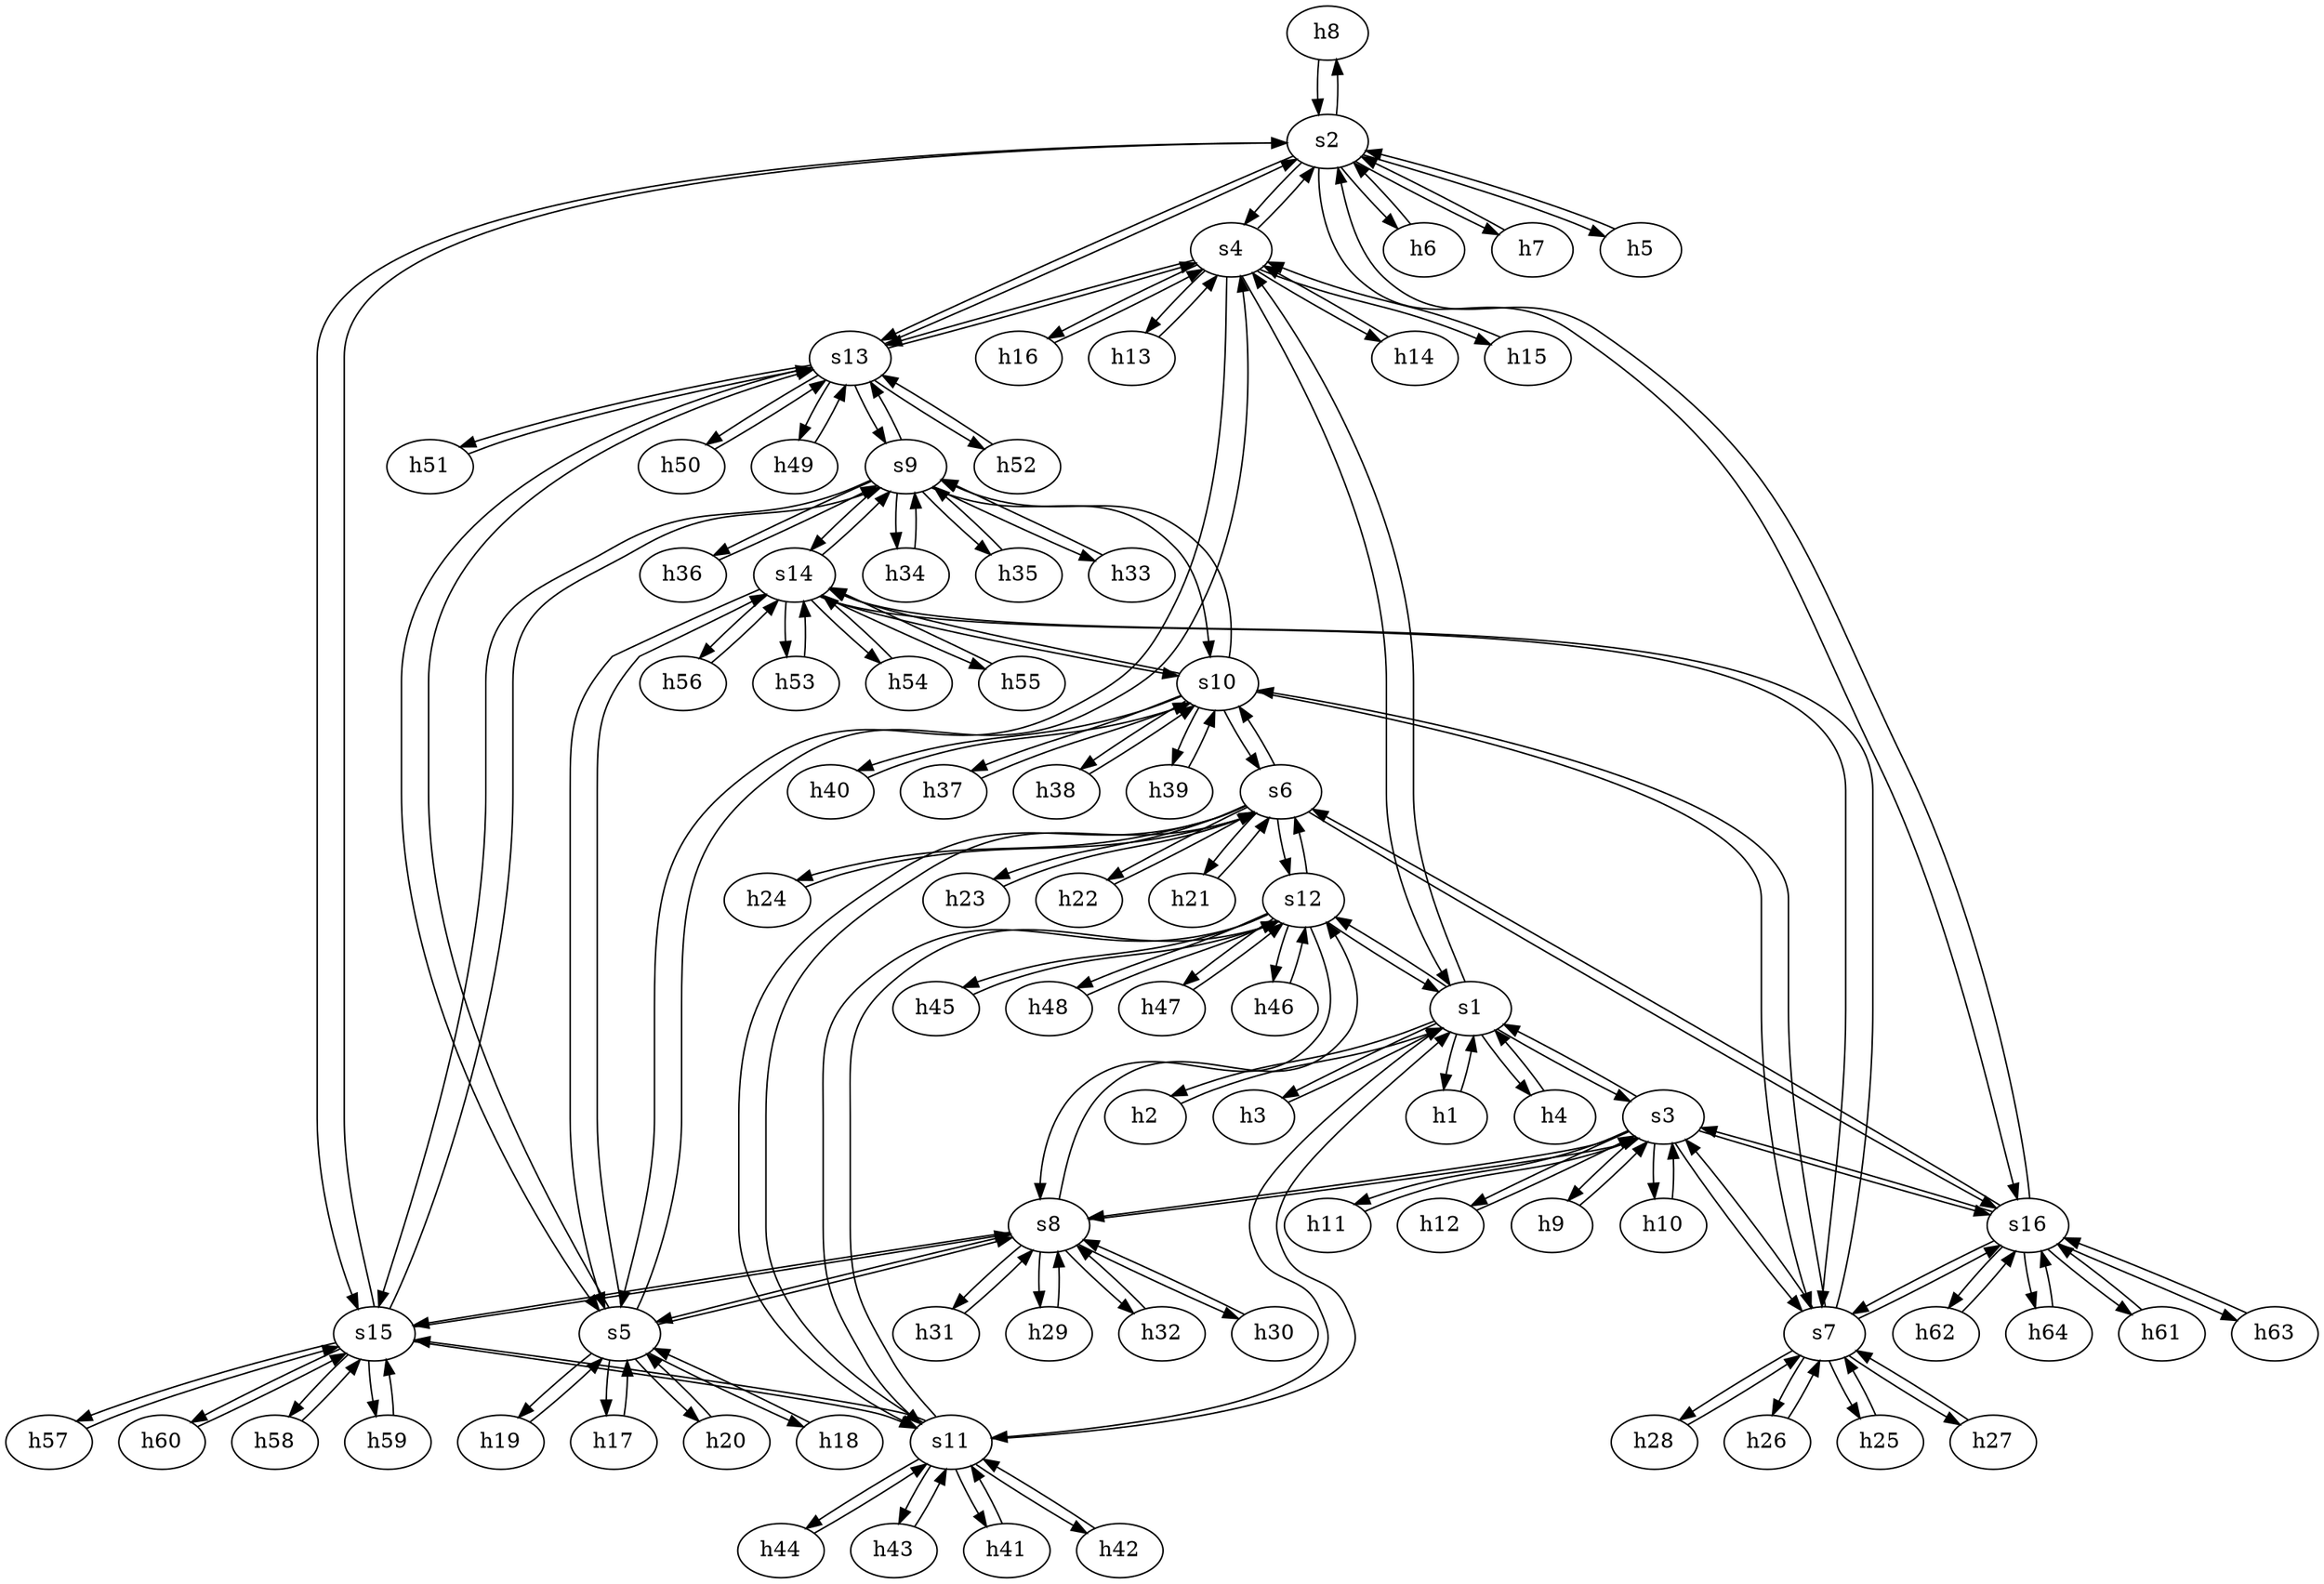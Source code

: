 strict digraph "" {
	h8	 [ip="111.0.0.8",
		mac="0:0:0:0:0:8",
		type=host];
	s2	 [id=2,
		type=switch];
	h8 -> s2	 [capacity="1Gbps",
		cost=1,
		dst_port=7,
		src_port=0];
	h9	 [ip="111.0.0.9",
		mac="0:0:0:0:0:9",
		type=host];
	s3	 [id=3,
		type=switch];
	h9 -> s3	 [capacity="1Gbps",
		cost=1,
		dst_port=4,
		src_port=0];
	h52	 [ip="111.0.0.52",
		mac="0:0:0:0:0:34",
		type=host];
	s13	 [id=13,
		type=switch];
	h52 -> s13	 [capacity="1Gbps",
		cost=1,
		dst_port=7,
		src_port=0];
	h2	 [ip="111.0.0.2",
		mac="0:0:0:0:0:2",
		type=host];
	s1	 [id=1,
		type=switch];
	h2 -> s1	 [capacity="1Gbps",
		cost=1,
		dst_port=5,
		src_port=0];
	h3	 [ip="111.0.0.3",
		mac="0:0:0:0:0:3",
		type=host];
	h3 -> s1	 [capacity="1Gbps",
		cost=1,
		dst_port=6,
		src_port=0];
	h53	 [ip="111.0.0.53",
		mac="0:0:0:0:0:35",
		type=host];
	s14	 [id=14,
		type=switch];
	h53 -> s14	 [capacity="1Gbps",
		cost=1,
		dst_port=4,
		src_port=0];
	h1	 [ip="111.0.0.1",
		mac="0:0:0:0:0:1",
		type=host];
	h1 -> s1	 [capacity="1Gbps",
		cost=1,
		dst_port=4,
		src_port=0];
	h6	 [ip="111.0.0.6",
		mac="0:0:0:0:0:6",
		type=host];
	h6 -> s2	 [capacity="1Gbps",
		cost=1,
		dst_port=5,
		src_port=0];
	h7	 [ip="111.0.0.7",
		mac="0:0:0:0:0:7",
		type=host];
	h7 -> s2	 [capacity="1Gbps",
		cost=1,
		dst_port=6,
		src_port=0];
	h4	 [ip="111.0.0.4",
		mac="0:0:0:0:0:4",
		type=host];
	h4 -> s1	 [capacity="1Gbps",
		cost=1,
		dst_port=7,
		src_port=0];
	h5	 [ip="111.0.0.5",
		mac="0:0:0:0:0:5",
		type=host];
	h5 -> s2	 [capacity="1Gbps",
		cost=1,
		dst_port=4,
		src_port=0];
	h47	 [ip="111.0.0.47",
		mac="0:0:0:0:0:2f",
		type=host];
	s12	 [id=12,
		type=switch];
	h47 -> s12	 [capacity="1Gbps",
		cost=1,
		dst_port=6,
		src_port=0];
	h46	 [ip="111.0.0.46",
		mac="0:0:0:0:0:2e",
		type=host];
	h46 -> s12	 [capacity="1Gbps",
		cost=1,
		dst_port=5,
		src_port=0];
	h45	 [ip="111.0.0.45",
		mac="0:0:0:0:0:2d",
		type=host];
	h45 -> s12	 [capacity="1Gbps",
		cost=1,
		dst_port=4,
		src_port=0];
	h44	 [ip="111.0.0.44",
		mac="0:0:0:0:0:2c",
		type=host];
	s11	 [id=11,
		type=switch];
	h44 -> s11	 [capacity="1Gbps",
		cost=1,
		dst_port=7,
		src_port=0];
	h43	 [ip="111.0.0.43",
		mac="0:0:0:0:0:2b",
		type=host];
	h43 -> s11	 [capacity="1Gbps",
		cost=1,
		dst_port=6,
		src_port=0];
	h23	 [ip="111.0.0.23",
		mac="0:0:0:0:0:17",
		type=host];
	s6	 [id=6,
		type=switch];
	h23 -> s6	 [capacity="1Gbps",
		cost=1,
		dst_port=6,
		src_port=0];
	h41	 [ip="111.0.0.41",
		mac="0:0:0:0:0:29",
		type=host];
	h41 -> s11	 [capacity="1Gbps",
		cost=1,
		dst_port=4,
		src_port=0];
	h40	 [ip="111.0.0.40",
		mac="0:0:0:0:0:28",
		type=host];
	s10	 [id=10,
		type=switch];
	h40 -> s10	 [capacity="1Gbps",
		cost=1,
		dst_port=7,
		src_port=0];
	h61	 [ip="111.0.0.61",
		mac="0:0:0:0:0:3d",
		type=host];
	s16	 [id=16,
		type=switch];
	h61 -> s16	 [capacity="1Gbps",
		cost=1,
		dst_port=4,
		src_port=0];
	h60	 [ip="111.0.0.60",
		mac="0:0:0:0:0:3c",
		type=host];
	s15	 [id=15,
		type=switch];
	h60 -> s15	 [capacity="1Gbps",
		cost=1,
		dst_port=7,
		src_port=0];
	h63	 [ip="111.0.0.63",
		mac="0:0:0:0:0:3f",
		type=host];
	h63 -> s16	 [capacity="1Gbps",
		cost=1,
		dst_port=6,
		src_port=0];
	h22	 [ip="111.0.0.22",
		mac="0:0:0:0:0:16",
		type=host];
	h22 -> s6	 [capacity="1Gbps",
		cost=1,
		dst_port=5,
		src_port=0];
	h21	 [ip="111.0.0.21",
		mac="0:0:0:0:0:15",
		type=host];
	h21 -> s6	 [capacity="1Gbps",
		cost=1,
		dst_port=4,
		src_port=0];
	h51	 [ip="111.0.0.51",
		mac="0:0:0:0:0:33",
		type=host];
	h51 -> s13	 [capacity="1Gbps",
		cost=1,
		dst_port=6,
		src_port=0];
	h49	 [ip="111.0.0.49",
		mac="0:0:0:0:0:31",
		type=host];
	h49 -> s13	 [capacity="1Gbps",
		cost=1,
		dst_port=4,
		src_port=0];
	h48	 [ip="111.0.0.48",
		mac="0:0:0:0:0:30",
		type=host];
	h48 -> s12	 [capacity="1Gbps",
		cost=1,
		dst_port=7,
		src_port=0];
	s9	 [id=9,
		type=switch];
	s9 -> s13	 [capacity="1Gbps",
		cost=1,
		dst_port=1,
		src_port=0];
	s9 -> s10	 [capacity="1Gbps",
		cost=1,
		dst_port=0,
		src_port=1];
	s9 -> s15	 [capacity="1Gbps",
		cost=1,
		dst_port=1,
		src_port=2];
	s9 -> s14	 [capacity="1Gbps",
		cost=1,
		dst_port=0,
		src_port=3];
	h33	 [ip="111.0.0.33",
		mac="0:0:0:0:0:21",
		type=host];
	s9 -> h33	 [capacity="1Gbps",
		cost=1,
		dst_port=0,
		src_port=4];
	h36	 [ip="111.0.0.36",
		mac="0:0:0:0:0:24",
		type=host];
	s9 -> h36	 [capacity="1Gbps",
		cost=1,
		dst_port=0,
		src_port=7];
	h34	 [ip="111.0.0.34",
		mac="0:0:0:0:0:22",
		type=host];
	s9 -> h34	 [capacity="1Gbps",
		cost=1,
		dst_port=0,
		src_port=5];
	h35	 [ip="111.0.0.35",
		mac="0:0:0:0:0:23",
		type=host];
	s9 -> h35	 [capacity="1Gbps",
		cost=1,
		dst_port=0,
		src_port=6];
	s8	 [id=8,
		type=switch];
	h29	 [ip="111.0.0.29",
		mac="0:0:0:0:0:1d",
		type=host];
	s8 -> h29	 [capacity="1Gbps",
		cost=1,
		dst_port=0,
		src_port=4];
	s8 -> s3	 [capacity="1Gbps",
		cost=1,
		dst_port=1,
		src_port=0];
	s5	 [id=5,
		type=switch];
	s8 -> s5	 [capacity="1Gbps",
		cost=1,
		dst_port=1,
		src_port=3];
	s8 -> s12	 [capacity="1Gbps",
		cost=1,
		dst_port=2,
		src_port=1];
	s8 -> s15	 [capacity="1Gbps",
		cost=1,
		dst_port=2,
		src_port=2];
	h32	 [ip="111.0.0.32",
		mac="0:0:0:0:0:20",
		type=host];
	s8 -> h32	 [capacity="1Gbps",
		cost=1,
		dst_port=0,
		src_port=7];
	h30	 [ip="111.0.0.30",
		mac="0:0:0:0:0:1e",
		type=host];
	s8 -> h30	 [capacity="1Gbps",
		cost=1,
		dst_port=0,
		src_port=5];
	h31	 [ip="111.0.0.31",
		mac="0:0:0:0:0:1f",
		type=host];
	s8 -> h31	 [capacity="1Gbps",
		cost=1,
		dst_port=0,
		src_port=6];
	h29 -> s8	 [capacity="1Gbps",
		cost=1,
		dst_port=4,
		src_port=0];
	h28	 [ip="111.0.0.28",
		mac="0:0:0:0:0:1c",
		type=host];
	s7	 [id=7,
		type=switch];
	h28 -> s7	 [capacity="1Gbps",
		cost=1,
		dst_port=7,
		src_port=0];
	s3 -> h9	 [capacity="1Gbps",
		cost=1,
		dst_port=0,
		src_port=4];
	s3 -> s8	 [capacity="1Gbps",
		cost=1,
		dst_port=0,
		src_port=1];
	s3 -> s1	 [capacity="1Gbps",
		cost=1,
		dst_port=0,
		src_port=0];
	s3 -> s7	 [capacity="1Gbps",
		cost=1,
		dst_port=0,
		src_port=2];
	s3 -> s16	 [capacity="1Gbps",
		cost=1,
		dst_port=0,
		src_port=3];
	h10	 [ip="111.0.0.10",
		mac="0:0:0:0:0:a",
		type=host];
	s3 -> h10	 [capacity="1Gbps",
		cost=1,
		dst_port=0,
		src_port=5];
	h11	 [ip="111.0.0.11",
		mac="0:0:0:0:0:b",
		type=host];
	s3 -> h11	 [capacity="1Gbps",
		cost=1,
		dst_port=0,
		src_port=6];
	h12	 [ip="111.0.0.12",
		mac="0:0:0:0:0:c",
		type=host];
	s3 -> h12	 [capacity="1Gbps",
		cost=1,
		dst_port=0,
		src_port=7];
	s2 -> h8	 [capacity="1Gbps",
		cost=1,
		dst_port=0,
		src_port=7];
	s2 -> h6	 [capacity="1Gbps",
		cost=1,
		dst_port=0,
		src_port=5];
	s2 -> h7	 [capacity="1Gbps",
		cost=1,
		dst_port=0,
		src_port=6];
	s2 -> h5	 [capacity="1Gbps",
		cost=1,
		dst_port=0,
		src_port=4];
	s4	 [id=4,
		type=switch];
	s2 -> s4	 [capacity="1Gbps",
		cost=1,
		dst_port=1,
		src_port=3];
	s2 -> s13	 [capacity="1Gbps",
		cost=1,
		dst_port=0,
		src_port=0];
	s2 -> s16	 [capacity="1Gbps",
		cost=1,
		dst_port=1,
		src_port=1];
	s2 -> s15	 [capacity="1Gbps",
		cost=1,
		dst_port=0,
		src_port=2];
	s1 -> h2	 [capacity="1Gbps",
		cost=1,
		dst_port=0,
		src_port=5];
	s1 -> h3	 [capacity="1Gbps",
		cost=1,
		dst_port=0,
		src_port=6];
	s1 -> h1	 [capacity="1Gbps",
		cost=1,
		dst_port=0,
		src_port=4];
	s1 -> h4	 [capacity="1Gbps",
		cost=1,
		dst_port=0,
		src_port=7];
	s1 -> s3	 [capacity="1Gbps",
		cost=1,
		dst_port=0,
		src_port=0];
	s1 -> s4	 [capacity="1Gbps",
		cost=1,
		dst_port=2,
		src_port=3];
	s1 -> s12	 [capacity="1Gbps",
		cost=1,
		dst_port=1,
		src_port=1];
	s1 -> s11	 [capacity="1Gbps",
		cost=1,
		dst_port=1,
		src_port=2];
	h26	 [ip="111.0.0.26",
		mac="0:0:0:0:0:1a",
		type=host];
	h26 -> s7	 [capacity="1Gbps",
		cost=1,
		dst_port=5,
		src_port=0];
	s7 -> h28	 [capacity="1Gbps",
		cost=1,
		dst_port=0,
		src_port=7];
	s7 -> s3	 [capacity="1Gbps",
		cost=1,
		dst_port=2,
		src_port=0];
	s7 -> h26	 [capacity="1Gbps",
		cost=1,
		dst_port=0,
		src_port=5];
	s7 -> s10	 [capacity="1Gbps",
		cost=1,
		dst_port=1,
		src_port=1];
	s7 -> s16	 [capacity="1Gbps",
		cost=1,
		dst_port=2,
		src_port=2];
	s7 -> s14	 [capacity="1Gbps",
		cost=1,
		dst_port=2,
		src_port=3];
	h25	 [ip="111.0.0.25",
		mac="0:0:0:0:0:19",
		type=host];
	s7 -> h25	 [capacity="1Gbps",
		cost=1,
		dst_port=0,
		src_port=4];
	h27	 [ip="111.0.0.27",
		mac="0:0:0:0:0:1b",
		type=host];
	s7 -> h27	 [capacity="1Gbps",
		cost=1,
		dst_port=0,
		src_port=6];
	s6 -> h23	 [capacity="1Gbps",
		cost=1,
		dst_port=0,
		src_port=6];
	s6 -> h22	 [capacity="1Gbps",
		cost=1,
		dst_port=0,
		src_port=5];
	s6 -> h21	 [capacity="1Gbps",
		cost=1,
		dst_port=0,
		src_port=4];
	s6 -> s12	 [capacity="1Gbps",
		cost=1,
		dst_port=3,
		src_port=0];
	s6 -> s11	 [capacity="1Gbps",
		cost=1,
		dst_port=2,
		src_port=1];
	s6 -> s10	 [capacity="1Gbps",
		cost=1,
		dst_port=2,
		src_port=2];
	s6 -> s16	 [capacity="1Gbps",
		cost=1,
		dst_port=3,
		src_port=3];
	h24	 [ip="111.0.0.24",
		mac="0:0:0:0:0:18",
		type=host];
	s6 -> h24	 [capacity="1Gbps",
		cost=1,
		dst_port=0,
		src_port=7];
	s5 -> s8	 [capacity="1Gbps",
		cost=1,
		dst_port=3,
		src_port=2];
	s5 -> s4	 [capacity="1Gbps",
		cost=1,
		dst_port=3,
		src_port=3];
	h20	 [ip="111.0.0.20",
		mac="0:0:0:0:0:14",
		type=host];
	s5 -> h20	 [capacity="1Gbps",
		cost=1,
		dst_port=0,
		src_port=7];
	s5 -> s13	 [capacity="1Gbps",
		cost=1,
		dst_port=2,
		src_port=0];
	s5 -> s14	 [capacity="1Gbps",
		cost=1,
		dst_port=3,
		src_port=1];
	h18	 [ip="111.0.0.18",
		mac="0:0:0:0:0:12",
		type=host];
	s5 -> h18	 [capacity="1Gbps",
		cost=1,
		dst_port=0,
		src_port=5];
	h19	 [ip="111.0.0.19",
		mac="0:0:0:0:0:13",
		type=host];
	s5 -> h19	 [capacity="1Gbps",
		cost=1,
		dst_port=0,
		src_port=6];
	h17	 [ip="111.0.0.17",
		mac="0:0:0:0:0:11",
		type=host];
	s5 -> h17	 [capacity="1Gbps",
		cost=1,
		dst_port=0,
		src_port=4];
	s4 -> s2	 [capacity="1Gbps",
		cost=1,
		dst_port=3,
		src_port=1];
	s4 -> s1	 [capacity="1Gbps",
		cost=1,
		dst_port=3,
		src_port=2];
	s4 -> s5	 [capacity="1Gbps",
		cost=1,
		dst_port=3,
		src_port=3];
	s4 -> s13	 [capacity="1Gbps",
		cost=1,
		dst_port=3,
		src_port=0];
	h13	 [ip="111.0.0.13",
		mac="0:0:0:0:0:d",
		type=host];
	s4 -> h13	 [capacity="1Gbps",
		cost=1,
		dst_port=0,
		src_port=4];
	h14	 [ip="111.0.0.14",
		mac="0:0:0:0:0:e",
		type=host];
	s4 -> h14	 [capacity="1Gbps",
		cost=1,
		dst_port=0,
		src_port=5];
	h15	 [ip="111.0.0.15",
		mac="0:0:0:0:0:f",
		type=host];
	s4 -> h15	 [capacity="1Gbps",
		cost=1,
		dst_port=0,
		src_port=6];
	h16	 [ip="111.0.0.16",
		mac="0:0:0:0:0:10",
		type=host];
	s4 -> h16	 [capacity="1Gbps",
		cost=1,
		dst_port=0,
		src_port=7];
	h20 -> s5	 [capacity="1Gbps",
		cost=1,
		dst_port=7,
		src_port=0];
	h54	 [ip="111.0.0.54",
		mac="0:0:0:0:0:36",
		type=host];
	h54 -> s14	 [capacity="1Gbps",
		cost=1,
		dst_port=5,
		src_port=0];
	s13 -> h52	 [capacity="1Gbps",
		cost=1,
		dst_port=0,
		src_port=7];
	s13 -> h51	 [capacity="1Gbps",
		cost=1,
		dst_port=0,
		src_port=6];
	s13 -> h49	 [capacity="1Gbps",
		cost=1,
		dst_port=0,
		src_port=4];
	s13 -> s9	 [capacity="1Gbps",
		cost=1,
		dst_port=0,
		src_port=1];
	s13 -> s2	 [capacity="1Gbps",
		cost=1,
		dst_port=0,
		src_port=0];
	s13 -> s5	 [capacity="1Gbps",
		cost=1,
		dst_port=0,
		src_port=2];
	s13 -> s4	 [capacity="1Gbps",
		cost=1,
		dst_port=0,
		src_port=3];
	h50	 [ip="111.0.0.50",
		mac="0:0:0:0:0:32",
		type=host];
	s13 -> h50	 [capacity="1Gbps",
		cost=1,
		dst_port=0,
		src_port=5];
	s12 -> h47	 [capacity="1Gbps",
		cost=1,
		dst_port=0,
		src_port=6];
	s12 -> h46	 [capacity="1Gbps",
		cost=1,
		dst_port=0,
		src_port=5];
	s12 -> h45	 [capacity="1Gbps",
		cost=1,
		dst_port=0,
		src_port=4];
	s12 -> h48	 [capacity="1Gbps",
		cost=1,
		dst_port=0,
		src_port=7];
	s12 -> s8	 [capacity="1Gbps",
		cost=1,
		dst_port=1,
		src_port=1];
	s12 -> s1	 [capacity="1Gbps",
		cost=1,
		dst_port=1,
		src_port=0];
	s12 -> s6	 [capacity="1Gbps",
		cost=1,
		dst_port=0,
		src_port=3];
	s12 -> s11	 [capacity="1Gbps",
		cost=1,
		dst_port=0,
		src_port=2];
	s11 -> h44	 [capacity="1Gbps",
		cost=1,
		dst_port=0,
		src_port=7];
	s11 -> h43	 [capacity="1Gbps",
		cost=1,
		dst_port=0,
		src_port=6];
	s11 -> h41	 [capacity="1Gbps",
		cost=1,
		dst_port=0,
		src_port=4];
	s11 -> s1	 [capacity="1Gbps",
		cost=1,
		dst_port=2,
		src_port=1];
	s11 -> s6	 [capacity="1Gbps",
		cost=1,
		dst_port=1,
		src_port=2];
	s11 -> s12	 [capacity="1Gbps",
		cost=1,
		dst_port=0,
		src_port=0];
	s11 -> s15	 [capacity="1Gbps",
		cost=1,
		dst_port=3,
		src_port=3];
	h42	 [ip="111.0.0.42",
		mac="0:0:0:0:0:2a",
		type=host];
	s11 -> h42	 [capacity="1Gbps",
		cost=1,
		dst_port=0,
		src_port=5];
	s10 -> h40	 [capacity="1Gbps",
		cost=1,
		dst_port=0,
		src_port=7];
	s10 -> s9	 [capacity="1Gbps",
		cost=1,
		dst_port=1,
		src_port=0];
	s10 -> s7	 [capacity="1Gbps",
		cost=1,
		dst_port=1,
		src_port=1];
	s10 -> s6	 [capacity="1Gbps",
		cost=1,
		dst_port=2,
		src_port=2];
	s10 -> s14	 [capacity="1Gbps",
		cost=1,
		dst_port=1,
		src_port=3];
	h37	 [ip="111.0.0.37",
		mac="0:0:0:0:0:25",
		type=host];
	s10 -> h37	 [capacity="1Gbps",
		cost=1,
		dst_port=0,
		src_port=4];
	h38	 [ip="111.0.0.38",
		mac="0:0:0:0:0:26",
		type=host];
	s10 -> h38	 [capacity="1Gbps",
		cost=1,
		dst_port=0,
		src_port=5];
	h39	 [ip="111.0.0.39",
		mac="0:0:0:0:0:27",
		type=host];
	s10 -> h39	 [capacity="1Gbps",
		cost=1,
		dst_port=0,
		src_port=6];
	h62	 [ip="111.0.0.62",
		mac="0:0:0:0:0:3e",
		type=host];
	h62 -> s16	 [capacity="1Gbps",
		cost=1,
		dst_port=5,
		src_port=0];
	s16 -> h61	 [capacity="1Gbps",
		cost=1,
		dst_port=0,
		src_port=4];
	s16 -> h63	 [capacity="1Gbps",
		cost=1,
		dst_port=0,
		src_port=6];
	s16 -> s3	 [capacity="1Gbps",
		cost=1,
		dst_port=3,
		src_port=0];
	s16 -> s2	 [capacity="1Gbps",
		cost=1,
		dst_port=1,
		src_port=1];
	s16 -> s7	 [capacity="1Gbps",
		cost=1,
		dst_port=2,
		src_port=2];
	s16 -> s6	 [capacity="1Gbps",
		cost=1,
		dst_port=3,
		src_port=3];
	s16 -> h62	 [capacity="1Gbps",
		cost=1,
		dst_port=0,
		src_port=5];
	h64	 [ip="111.0.0.64",
		mac="0:0:0:0:0:40",
		type=host];
	s16 -> h64	 [capacity="1Gbps",
		cost=1,
		dst_port=0,
		src_port=7];
	s15 -> h60	 [capacity="1Gbps",
		cost=1,
		dst_port=0,
		src_port=7];
	s15 -> s9	 [capacity="1Gbps",
		cost=1,
		dst_port=2,
		src_port=1];
	s15 -> s8	 [capacity="1Gbps",
		cost=1,
		dst_port=2,
		src_port=2];
	s15 -> s2	 [capacity="1Gbps",
		cost=1,
		dst_port=2,
		src_port=0];
	s15 -> s11	 [capacity="1Gbps",
		cost=1,
		dst_port=3,
		src_port=3];
	h58	 [ip="111.0.0.58",
		mac="0:0:0:0:0:3a",
		type=host];
	s15 -> h58	 [capacity="1Gbps",
		cost=1,
		dst_port=0,
		src_port=5];
	h59	 [ip="111.0.0.59",
		mac="0:0:0:0:0:3b",
		type=host];
	s15 -> h59	 [capacity="1Gbps",
		cost=1,
		dst_port=0,
		src_port=6];
	h57	 [ip="111.0.0.57",
		mac="0:0:0:0:0:39",
		type=host];
	s15 -> h57	 [capacity="1Gbps",
		cost=1,
		dst_port=0,
		src_port=4];
	s14 -> h53	 [capacity="1Gbps",
		cost=1,
		dst_port=0,
		src_port=4];
	s14 -> s9	 [capacity="1Gbps",
		cost=1,
		dst_port=3,
		src_port=0];
	s14 -> s7	 [capacity="1Gbps",
		cost=1,
		dst_port=3,
		src_port=2];
	s14 -> s5	 [capacity="1Gbps",
		cost=1,
		dst_port=2,
		src_port=3];
	s14 -> h54	 [capacity="1Gbps",
		cost=1,
		dst_port=0,
		src_port=5];
	s14 -> s10	 [capacity="1Gbps",
		cost=1,
		dst_port=3,
		src_port=1];
	h55	 [ip="111.0.0.55",
		mac="0:0:0:0:0:37",
		type=host];
	s14 -> h55	 [capacity="1Gbps",
		cost=1,
		dst_port=0,
		src_port=6];
	h56	 [ip="111.0.0.56",
		mac="0:0:0:0:0:38",
		type=host];
	s14 -> h56	 [capacity="1Gbps",
		cost=1,
		dst_port=0,
		src_port=7];
	h32 -> s8	 [capacity="1Gbps",
		cost=1,
		dst_port=7,
		src_port=0];
	h33 -> s9	 [capacity="1Gbps",
		cost=1,
		dst_port=4,
		src_port=0];
	h30 -> s8	 [capacity="1Gbps",
		cost=1,
		dst_port=5,
		src_port=0];
	h31 -> s8	 [capacity="1Gbps",
		cost=1,
		dst_port=6,
		src_port=0];
	h36 -> s9	 [capacity="1Gbps",
		cost=1,
		dst_port=7,
		src_port=0];
	h37 -> s10	 [capacity="1Gbps",
		cost=1,
		dst_port=4,
		src_port=0];
	h34 -> s9	 [capacity="1Gbps",
		cost=1,
		dst_port=5,
		src_port=0];
	h35 -> s9	 [capacity="1Gbps",
		cost=1,
		dst_port=6,
		src_port=0];
	h38 -> s10	 [capacity="1Gbps",
		cost=1,
		dst_port=5,
		src_port=0];
	h39 -> s10	 [capacity="1Gbps",
		cost=1,
		dst_port=6,
		src_port=0];
	h58 -> s15	 [capacity="1Gbps",
		cost=1,
		dst_port=5,
		src_port=0];
	h59 -> s15	 [capacity="1Gbps",
		cost=1,
		dst_port=6,
		src_port=0];
	h18 -> s5	 [capacity="1Gbps",
		cost=1,
		dst_port=5,
		src_port=0];
	h19 -> s5	 [capacity="1Gbps",
		cost=1,
		dst_port=6,
		src_port=0];
	h55 -> s14	 [capacity="1Gbps",
		cost=1,
		dst_port=6,
		src_port=0];
	h10 -> s3	 [capacity="1Gbps",
		cost=1,
		dst_port=5,
		src_port=0];
	h11 -> s3	 [capacity="1Gbps",
		cost=1,
		dst_port=6,
		src_port=0];
	h12 -> s3	 [capacity="1Gbps",
		cost=1,
		dst_port=7,
		src_port=0];
	h13 -> s4	 [capacity="1Gbps",
		cost=1,
		dst_port=4,
		src_port=0];
	h14 -> s4	 [capacity="1Gbps",
		cost=1,
		dst_port=5,
		src_port=0];
	h15 -> s4	 [capacity="1Gbps",
		cost=1,
		dst_port=6,
		src_port=0];
	h16 -> s4	 [capacity="1Gbps",
		cost=1,
		dst_port=7,
		src_port=0];
	h17 -> s5	 [capacity="1Gbps",
		cost=1,
		dst_port=4,
		src_port=0];
	h25 -> s7	 [capacity="1Gbps",
		cost=1,
		dst_port=4,
		src_port=0];
	h57 -> s15	 [capacity="1Gbps",
		cost=1,
		dst_port=4,
		src_port=0];
	h56 -> s14	 [capacity="1Gbps",
		cost=1,
		dst_port=7,
		src_port=0];
	h24 -> s6	 [capacity="1Gbps",
		cost=1,
		dst_port=7,
		src_port=0];
	h64 -> s16	 [capacity="1Gbps",
		cost=1,
		dst_port=7,
		src_port=0];
	h50 -> s13	 [capacity="1Gbps",
		cost=1,
		dst_port=5,
		src_port=0];
	h27 -> s7	 [capacity="1Gbps",
		cost=1,
		dst_port=6,
		src_port=0];
	h42 -> s11	 [capacity="1Gbps",
		cost=1,
		dst_port=5,
		src_port=0];
}

